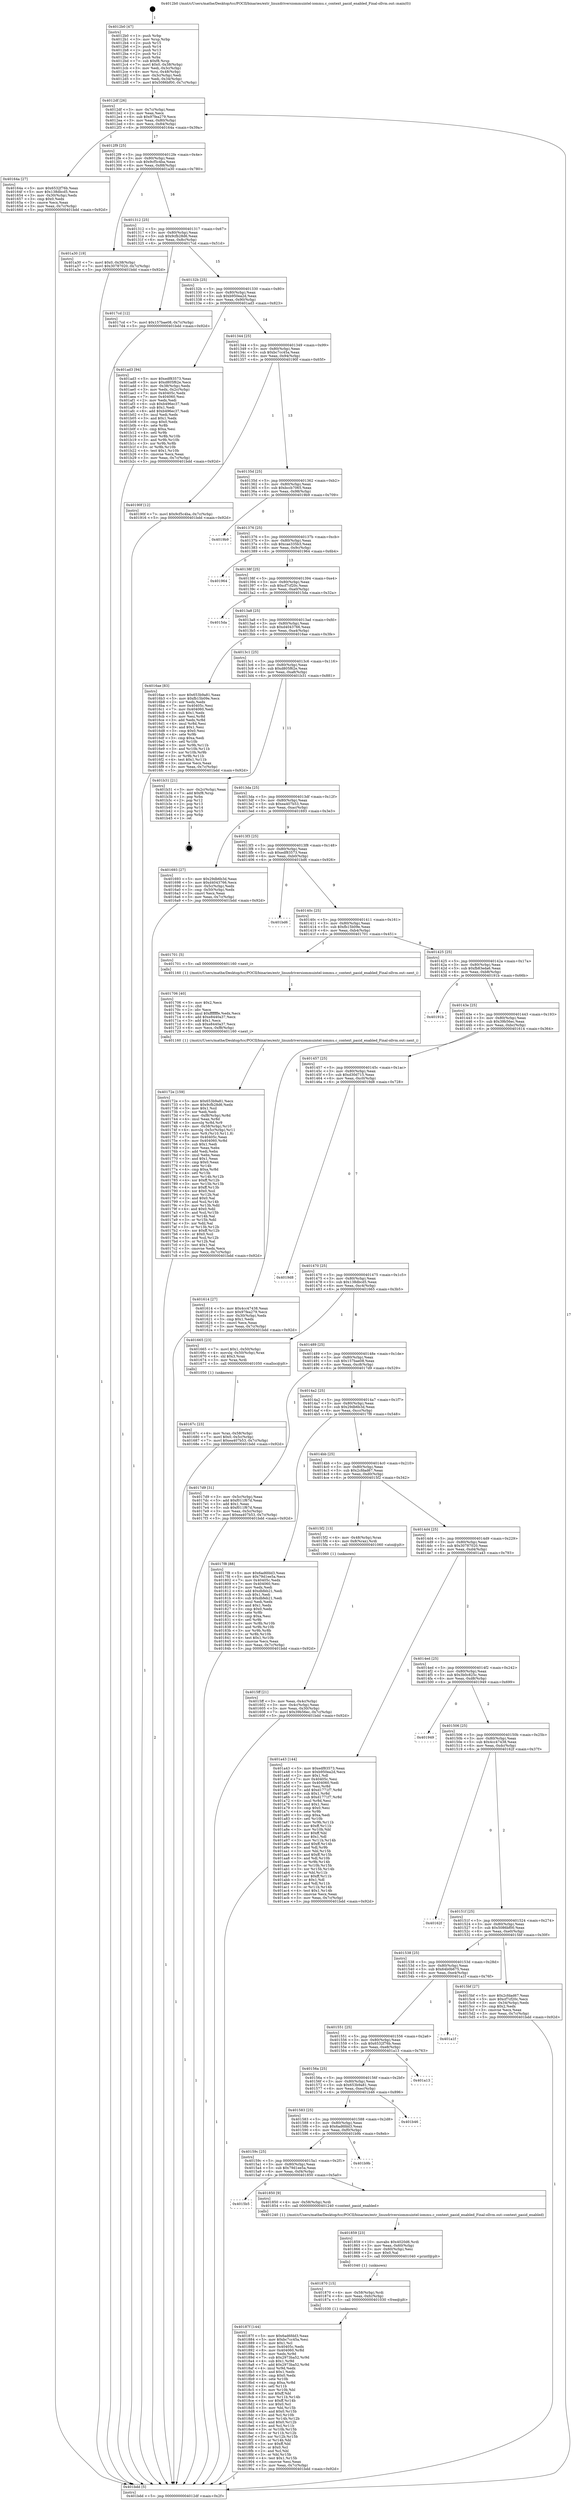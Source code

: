 digraph "0x4012b0" {
  label = "0x4012b0 (/mnt/c/Users/mathe/Desktop/tcc/POCII/binaries/extr_linuxdriversiommuintel-iommu.c_context_pasid_enabled_Final-ollvm.out::main(0))"
  labelloc = "t"
  node[shape=record]

  Entry [label="",width=0.3,height=0.3,shape=circle,fillcolor=black,style=filled]
  "0x4012df" [label="{
     0x4012df [26]\l
     | [instrs]\l
     &nbsp;&nbsp;0x4012df \<+3\>: mov -0x7c(%rbp),%eax\l
     &nbsp;&nbsp;0x4012e2 \<+2\>: mov %eax,%ecx\l
     &nbsp;&nbsp;0x4012e4 \<+6\>: sub $0x97fea279,%ecx\l
     &nbsp;&nbsp;0x4012ea \<+3\>: mov %eax,-0x80(%rbp)\l
     &nbsp;&nbsp;0x4012ed \<+6\>: mov %ecx,-0x84(%rbp)\l
     &nbsp;&nbsp;0x4012f3 \<+6\>: je 000000000040164a \<main+0x39a\>\l
  }"]
  "0x40164a" [label="{
     0x40164a [27]\l
     | [instrs]\l
     &nbsp;&nbsp;0x40164a \<+5\>: mov $0x6532f76b,%eax\l
     &nbsp;&nbsp;0x40164f \<+5\>: mov $0x138dbcd5,%ecx\l
     &nbsp;&nbsp;0x401654 \<+3\>: mov -0x30(%rbp),%edx\l
     &nbsp;&nbsp;0x401657 \<+3\>: cmp $0x0,%edx\l
     &nbsp;&nbsp;0x40165a \<+3\>: cmove %ecx,%eax\l
     &nbsp;&nbsp;0x40165d \<+3\>: mov %eax,-0x7c(%rbp)\l
     &nbsp;&nbsp;0x401660 \<+5\>: jmp 0000000000401bdd \<main+0x92d\>\l
  }"]
  "0x4012f9" [label="{
     0x4012f9 [25]\l
     | [instrs]\l
     &nbsp;&nbsp;0x4012f9 \<+5\>: jmp 00000000004012fe \<main+0x4e\>\l
     &nbsp;&nbsp;0x4012fe \<+3\>: mov -0x80(%rbp),%eax\l
     &nbsp;&nbsp;0x401301 \<+5\>: sub $0x9cf5c4ba,%eax\l
     &nbsp;&nbsp;0x401306 \<+6\>: mov %eax,-0x88(%rbp)\l
     &nbsp;&nbsp;0x40130c \<+6\>: je 0000000000401a30 \<main+0x780\>\l
  }"]
  Exit [label="",width=0.3,height=0.3,shape=circle,fillcolor=black,style=filled,peripheries=2]
  "0x401a30" [label="{
     0x401a30 [19]\l
     | [instrs]\l
     &nbsp;&nbsp;0x401a30 \<+7\>: movl $0x0,-0x38(%rbp)\l
     &nbsp;&nbsp;0x401a37 \<+7\>: movl $0x30787020,-0x7c(%rbp)\l
     &nbsp;&nbsp;0x401a3e \<+5\>: jmp 0000000000401bdd \<main+0x92d\>\l
  }"]
  "0x401312" [label="{
     0x401312 [25]\l
     | [instrs]\l
     &nbsp;&nbsp;0x401312 \<+5\>: jmp 0000000000401317 \<main+0x67\>\l
     &nbsp;&nbsp;0x401317 \<+3\>: mov -0x80(%rbp),%eax\l
     &nbsp;&nbsp;0x40131a \<+5\>: sub $0x9cfb28d6,%eax\l
     &nbsp;&nbsp;0x40131f \<+6\>: mov %eax,-0x8c(%rbp)\l
     &nbsp;&nbsp;0x401325 \<+6\>: je 00000000004017cd \<main+0x51d\>\l
  }"]
  "0x40187f" [label="{
     0x40187f [144]\l
     | [instrs]\l
     &nbsp;&nbsp;0x40187f \<+5\>: mov $0x6ad6fdd3,%eax\l
     &nbsp;&nbsp;0x401884 \<+5\>: mov $0xbc7cc45a,%esi\l
     &nbsp;&nbsp;0x401889 \<+2\>: mov $0x1,%cl\l
     &nbsp;&nbsp;0x40188b \<+7\>: mov 0x40405c,%edx\l
     &nbsp;&nbsp;0x401892 \<+8\>: mov 0x404060,%r8d\l
     &nbsp;&nbsp;0x40189a \<+3\>: mov %edx,%r9d\l
     &nbsp;&nbsp;0x40189d \<+7\>: sub $0x2973ba52,%r9d\l
     &nbsp;&nbsp;0x4018a4 \<+4\>: sub $0x1,%r9d\l
     &nbsp;&nbsp;0x4018a8 \<+7\>: add $0x2973ba52,%r9d\l
     &nbsp;&nbsp;0x4018af \<+4\>: imul %r9d,%edx\l
     &nbsp;&nbsp;0x4018b3 \<+3\>: and $0x1,%edx\l
     &nbsp;&nbsp;0x4018b6 \<+3\>: cmp $0x0,%edx\l
     &nbsp;&nbsp;0x4018b9 \<+4\>: sete %r10b\l
     &nbsp;&nbsp;0x4018bd \<+4\>: cmp $0xa,%r8d\l
     &nbsp;&nbsp;0x4018c1 \<+4\>: setl %r11b\l
     &nbsp;&nbsp;0x4018c5 \<+3\>: mov %r10b,%bl\l
     &nbsp;&nbsp;0x4018c8 \<+3\>: xor $0xff,%bl\l
     &nbsp;&nbsp;0x4018cb \<+3\>: mov %r11b,%r14b\l
     &nbsp;&nbsp;0x4018ce \<+4\>: xor $0xff,%r14b\l
     &nbsp;&nbsp;0x4018d2 \<+3\>: xor $0x0,%cl\l
     &nbsp;&nbsp;0x4018d5 \<+3\>: mov %bl,%r15b\l
     &nbsp;&nbsp;0x4018d8 \<+4\>: and $0x0,%r15b\l
     &nbsp;&nbsp;0x4018dc \<+3\>: and %cl,%r10b\l
     &nbsp;&nbsp;0x4018df \<+3\>: mov %r14b,%r12b\l
     &nbsp;&nbsp;0x4018e2 \<+4\>: and $0x0,%r12b\l
     &nbsp;&nbsp;0x4018e6 \<+3\>: and %cl,%r11b\l
     &nbsp;&nbsp;0x4018e9 \<+3\>: or %r10b,%r15b\l
     &nbsp;&nbsp;0x4018ec \<+3\>: or %r11b,%r12b\l
     &nbsp;&nbsp;0x4018ef \<+3\>: xor %r12b,%r15b\l
     &nbsp;&nbsp;0x4018f2 \<+3\>: or %r14b,%bl\l
     &nbsp;&nbsp;0x4018f5 \<+3\>: xor $0xff,%bl\l
     &nbsp;&nbsp;0x4018f8 \<+3\>: or $0x0,%cl\l
     &nbsp;&nbsp;0x4018fb \<+2\>: and %cl,%bl\l
     &nbsp;&nbsp;0x4018fd \<+3\>: or %bl,%r15b\l
     &nbsp;&nbsp;0x401900 \<+4\>: test $0x1,%r15b\l
     &nbsp;&nbsp;0x401904 \<+3\>: cmovne %esi,%eax\l
     &nbsp;&nbsp;0x401907 \<+3\>: mov %eax,-0x7c(%rbp)\l
     &nbsp;&nbsp;0x40190a \<+5\>: jmp 0000000000401bdd \<main+0x92d\>\l
  }"]
  "0x4017cd" [label="{
     0x4017cd [12]\l
     | [instrs]\l
     &nbsp;&nbsp;0x4017cd \<+7\>: movl $0x157bae08,-0x7c(%rbp)\l
     &nbsp;&nbsp;0x4017d4 \<+5\>: jmp 0000000000401bdd \<main+0x92d\>\l
  }"]
  "0x40132b" [label="{
     0x40132b [25]\l
     | [instrs]\l
     &nbsp;&nbsp;0x40132b \<+5\>: jmp 0000000000401330 \<main+0x80\>\l
     &nbsp;&nbsp;0x401330 \<+3\>: mov -0x80(%rbp),%eax\l
     &nbsp;&nbsp;0x401333 \<+5\>: sub $0xb950ea2d,%eax\l
     &nbsp;&nbsp;0x401338 \<+6\>: mov %eax,-0x90(%rbp)\l
     &nbsp;&nbsp;0x40133e \<+6\>: je 0000000000401ad3 \<main+0x823\>\l
  }"]
  "0x401870" [label="{
     0x401870 [15]\l
     | [instrs]\l
     &nbsp;&nbsp;0x401870 \<+4\>: mov -0x58(%rbp),%rdi\l
     &nbsp;&nbsp;0x401874 \<+6\>: mov %eax,-0xfc(%rbp)\l
     &nbsp;&nbsp;0x40187a \<+5\>: call 0000000000401030 \<free@plt\>\l
     | [calls]\l
     &nbsp;&nbsp;0x401030 \{1\} (unknown)\l
  }"]
  "0x401ad3" [label="{
     0x401ad3 [94]\l
     | [instrs]\l
     &nbsp;&nbsp;0x401ad3 \<+5\>: mov $0xedf83573,%eax\l
     &nbsp;&nbsp;0x401ad8 \<+5\>: mov $0xd805f62e,%ecx\l
     &nbsp;&nbsp;0x401add \<+3\>: mov -0x38(%rbp),%edx\l
     &nbsp;&nbsp;0x401ae0 \<+3\>: mov %edx,-0x2c(%rbp)\l
     &nbsp;&nbsp;0x401ae3 \<+7\>: mov 0x40405c,%edx\l
     &nbsp;&nbsp;0x401aea \<+7\>: mov 0x404060,%esi\l
     &nbsp;&nbsp;0x401af1 \<+2\>: mov %edx,%edi\l
     &nbsp;&nbsp;0x401af3 \<+6\>: sub $0xb496ec37,%edi\l
     &nbsp;&nbsp;0x401af9 \<+3\>: sub $0x1,%edi\l
     &nbsp;&nbsp;0x401afc \<+6\>: add $0xb496ec37,%edi\l
     &nbsp;&nbsp;0x401b02 \<+3\>: imul %edi,%edx\l
     &nbsp;&nbsp;0x401b05 \<+3\>: and $0x1,%edx\l
     &nbsp;&nbsp;0x401b08 \<+3\>: cmp $0x0,%edx\l
     &nbsp;&nbsp;0x401b0b \<+4\>: sete %r8b\l
     &nbsp;&nbsp;0x401b0f \<+3\>: cmp $0xa,%esi\l
     &nbsp;&nbsp;0x401b12 \<+4\>: setl %r9b\l
     &nbsp;&nbsp;0x401b16 \<+3\>: mov %r8b,%r10b\l
     &nbsp;&nbsp;0x401b19 \<+3\>: and %r9b,%r10b\l
     &nbsp;&nbsp;0x401b1c \<+3\>: xor %r9b,%r8b\l
     &nbsp;&nbsp;0x401b1f \<+3\>: or %r8b,%r10b\l
     &nbsp;&nbsp;0x401b22 \<+4\>: test $0x1,%r10b\l
     &nbsp;&nbsp;0x401b26 \<+3\>: cmovne %ecx,%eax\l
     &nbsp;&nbsp;0x401b29 \<+3\>: mov %eax,-0x7c(%rbp)\l
     &nbsp;&nbsp;0x401b2c \<+5\>: jmp 0000000000401bdd \<main+0x92d\>\l
  }"]
  "0x401344" [label="{
     0x401344 [25]\l
     | [instrs]\l
     &nbsp;&nbsp;0x401344 \<+5\>: jmp 0000000000401349 \<main+0x99\>\l
     &nbsp;&nbsp;0x401349 \<+3\>: mov -0x80(%rbp),%eax\l
     &nbsp;&nbsp;0x40134c \<+5\>: sub $0xbc7cc45a,%eax\l
     &nbsp;&nbsp;0x401351 \<+6\>: mov %eax,-0x94(%rbp)\l
     &nbsp;&nbsp;0x401357 \<+6\>: je 000000000040190f \<main+0x65f\>\l
  }"]
  "0x401859" [label="{
     0x401859 [23]\l
     | [instrs]\l
     &nbsp;&nbsp;0x401859 \<+10\>: movabs $0x4020d6,%rdi\l
     &nbsp;&nbsp;0x401863 \<+3\>: mov %eax,-0x60(%rbp)\l
     &nbsp;&nbsp;0x401866 \<+3\>: mov -0x60(%rbp),%esi\l
     &nbsp;&nbsp;0x401869 \<+2\>: mov $0x0,%al\l
     &nbsp;&nbsp;0x40186b \<+5\>: call 0000000000401040 \<printf@plt\>\l
     | [calls]\l
     &nbsp;&nbsp;0x401040 \{1\} (unknown)\l
  }"]
  "0x40190f" [label="{
     0x40190f [12]\l
     | [instrs]\l
     &nbsp;&nbsp;0x40190f \<+7\>: movl $0x9cf5c4ba,-0x7c(%rbp)\l
     &nbsp;&nbsp;0x401916 \<+5\>: jmp 0000000000401bdd \<main+0x92d\>\l
  }"]
  "0x40135d" [label="{
     0x40135d [25]\l
     | [instrs]\l
     &nbsp;&nbsp;0x40135d \<+5\>: jmp 0000000000401362 \<main+0xb2\>\l
     &nbsp;&nbsp;0x401362 \<+3\>: mov -0x80(%rbp),%eax\l
     &nbsp;&nbsp;0x401365 \<+5\>: sub $0xbccb7065,%eax\l
     &nbsp;&nbsp;0x40136a \<+6\>: mov %eax,-0x98(%rbp)\l
     &nbsp;&nbsp;0x401370 \<+6\>: je 00000000004019b9 \<main+0x709\>\l
  }"]
  "0x4015b5" [label="{
     0x4015b5\l
  }", style=dashed]
  "0x4019b9" [label="{
     0x4019b9\l
  }", style=dashed]
  "0x401376" [label="{
     0x401376 [25]\l
     | [instrs]\l
     &nbsp;&nbsp;0x401376 \<+5\>: jmp 000000000040137b \<main+0xcb\>\l
     &nbsp;&nbsp;0x40137b \<+3\>: mov -0x80(%rbp),%eax\l
     &nbsp;&nbsp;0x40137e \<+5\>: sub $0xcae335b3,%eax\l
     &nbsp;&nbsp;0x401383 \<+6\>: mov %eax,-0x9c(%rbp)\l
     &nbsp;&nbsp;0x401389 \<+6\>: je 0000000000401964 \<main+0x6b4\>\l
  }"]
  "0x401850" [label="{
     0x401850 [9]\l
     | [instrs]\l
     &nbsp;&nbsp;0x401850 \<+4\>: mov -0x58(%rbp),%rdi\l
     &nbsp;&nbsp;0x401854 \<+5\>: call 0000000000401240 \<context_pasid_enabled\>\l
     | [calls]\l
     &nbsp;&nbsp;0x401240 \{1\} (/mnt/c/Users/mathe/Desktop/tcc/POCII/binaries/extr_linuxdriversiommuintel-iommu.c_context_pasid_enabled_Final-ollvm.out::context_pasid_enabled)\l
  }"]
  "0x401964" [label="{
     0x401964\l
  }", style=dashed]
  "0x40138f" [label="{
     0x40138f [25]\l
     | [instrs]\l
     &nbsp;&nbsp;0x40138f \<+5\>: jmp 0000000000401394 \<main+0xe4\>\l
     &nbsp;&nbsp;0x401394 \<+3\>: mov -0x80(%rbp),%eax\l
     &nbsp;&nbsp;0x401397 \<+5\>: sub $0xcf7cf20c,%eax\l
     &nbsp;&nbsp;0x40139c \<+6\>: mov %eax,-0xa0(%rbp)\l
     &nbsp;&nbsp;0x4013a2 \<+6\>: je 00000000004015da \<main+0x32a\>\l
  }"]
  "0x40159c" [label="{
     0x40159c [25]\l
     | [instrs]\l
     &nbsp;&nbsp;0x40159c \<+5\>: jmp 00000000004015a1 \<main+0x2f1\>\l
     &nbsp;&nbsp;0x4015a1 \<+3\>: mov -0x80(%rbp),%eax\l
     &nbsp;&nbsp;0x4015a4 \<+5\>: sub $0x79d1ee5a,%eax\l
     &nbsp;&nbsp;0x4015a9 \<+6\>: mov %eax,-0xf4(%rbp)\l
     &nbsp;&nbsp;0x4015af \<+6\>: je 0000000000401850 \<main+0x5a0\>\l
  }"]
  "0x4015da" [label="{
     0x4015da\l
  }", style=dashed]
  "0x4013a8" [label="{
     0x4013a8 [25]\l
     | [instrs]\l
     &nbsp;&nbsp;0x4013a8 \<+5\>: jmp 00000000004013ad \<main+0xfd\>\l
     &nbsp;&nbsp;0x4013ad \<+3\>: mov -0x80(%rbp),%eax\l
     &nbsp;&nbsp;0x4013b0 \<+5\>: sub $0xd4043766,%eax\l
     &nbsp;&nbsp;0x4013b5 \<+6\>: mov %eax,-0xa4(%rbp)\l
     &nbsp;&nbsp;0x4013bb \<+6\>: je 00000000004016ae \<main+0x3fe\>\l
  }"]
  "0x401b9b" [label="{
     0x401b9b\l
  }", style=dashed]
  "0x4016ae" [label="{
     0x4016ae [83]\l
     | [instrs]\l
     &nbsp;&nbsp;0x4016ae \<+5\>: mov $0x653b9a81,%eax\l
     &nbsp;&nbsp;0x4016b3 \<+5\>: mov $0xfb15b09e,%ecx\l
     &nbsp;&nbsp;0x4016b8 \<+2\>: xor %edx,%edx\l
     &nbsp;&nbsp;0x4016ba \<+7\>: mov 0x40405c,%esi\l
     &nbsp;&nbsp;0x4016c1 \<+7\>: mov 0x404060,%edi\l
     &nbsp;&nbsp;0x4016c8 \<+3\>: sub $0x1,%edx\l
     &nbsp;&nbsp;0x4016cb \<+3\>: mov %esi,%r8d\l
     &nbsp;&nbsp;0x4016ce \<+3\>: add %edx,%r8d\l
     &nbsp;&nbsp;0x4016d1 \<+4\>: imul %r8d,%esi\l
     &nbsp;&nbsp;0x4016d5 \<+3\>: and $0x1,%esi\l
     &nbsp;&nbsp;0x4016d8 \<+3\>: cmp $0x0,%esi\l
     &nbsp;&nbsp;0x4016db \<+4\>: sete %r9b\l
     &nbsp;&nbsp;0x4016df \<+3\>: cmp $0xa,%edi\l
     &nbsp;&nbsp;0x4016e2 \<+4\>: setl %r10b\l
     &nbsp;&nbsp;0x4016e6 \<+3\>: mov %r9b,%r11b\l
     &nbsp;&nbsp;0x4016e9 \<+3\>: and %r10b,%r11b\l
     &nbsp;&nbsp;0x4016ec \<+3\>: xor %r10b,%r9b\l
     &nbsp;&nbsp;0x4016ef \<+3\>: or %r9b,%r11b\l
     &nbsp;&nbsp;0x4016f2 \<+4\>: test $0x1,%r11b\l
     &nbsp;&nbsp;0x4016f6 \<+3\>: cmovne %ecx,%eax\l
     &nbsp;&nbsp;0x4016f9 \<+3\>: mov %eax,-0x7c(%rbp)\l
     &nbsp;&nbsp;0x4016fc \<+5\>: jmp 0000000000401bdd \<main+0x92d\>\l
  }"]
  "0x4013c1" [label="{
     0x4013c1 [25]\l
     | [instrs]\l
     &nbsp;&nbsp;0x4013c1 \<+5\>: jmp 00000000004013c6 \<main+0x116\>\l
     &nbsp;&nbsp;0x4013c6 \<+3\>: mov -0x80(%rbp),%eax\l
     &nbsp;&nbsp;0x4013c9 \<+5\>: sub $0xd805f62e,%eax\l
     &nbsp;&nbsp;0x4013ce \<+6\>: mov %eax,-0xa8(%rbp)\l
     &nbsp;&nbsp;0x4013d4 \<+6\>: je 0000000000401b31 \<main+0x881\>\l
  }"]
  "0x401583" [label="{
     0x401583 [25]\l
     | [instrs]\l
     &nbsp;&nbsp;0x401583 \<+5\>: jmp 0000000000401588 \<main+0x2d8\>\l
     &nbsp;&nbsp;0x401588 \<+3\>: mov -0x80(%rbp),%eax\l
     &nbsp;&nbsp;0x40158b \<+5\>: sub $0x6ad6fdd3,%eax\l
     &nbsp;&nbsp;0x401590 \<+6\>: mov %eax,-0xf0(%rbp)\l
     &nbsp;&nbsp;0x401596 \<+6\>: je 0000000000401b9b \<main+0x8eb\>\l
  }"]
  "0x401b31" [label="{
     0x401b31 [21]\l
     | [instrs]\l
     &nbsp;&nbsp;0x401b31 \<+3\>: mov -0x2c(%rbp),%eax\l
     &nbsp;&nbsp;0x401b34 \<+7\>: add $0xf8,%rsp\l
     &nbsp;&nbsp;0x401b3b \<+1\>: pop %rbx\l
     &nbsp;&nbsp;0x401b3c \<+2\>: pop %r12\l
     &nbsp;&nbsp;0x401b3e \<+2\>: pop %r13\l
     &nbsp;&nbsp;0x401b40 \<+2\>: pop %r14\l
     &nbsp;&nbsp;0x401b42 \<+2\>: pop %r15\l
     &nbsp;&nbsp;0x401b44 \<+1\>: pop %rbp\l
     &nbsp;&nbsp;0x401b45 \<+1\>: ret\l
  }"]
  "0x4013da" [label="{
     0x4013da [25]\l
     | [instrs]\l
     &nbsp;&nbsp;0x4013da \<+5\>: jmp 00000000004013df \<main+0x12f\>\l
     &nbsp;&nbsp;0x4013df \<+3\>: mov -0x80(%rbp),%eax\l
     &nbsp;&nbsp;0x4013e2 \<+5\>: sub $0xea407b53,%eax\l
     &nbsp;&nbsp;0x4013e7 \<+6\>: mov %eax,-0xac(%rbp)\l
     &nbsp;&nbsp;0x4013ed \<+6\>: je 0000000000401693 \<main+0x3e3\>\l
  }"]
  "0x401b46" [label="{
     0x401b46\l
  }", style=dashed]
  "0x401693" [label="{
     0x401693 [27]\l
     | [instrs]\l
     &nbsp;&nbsp;0x401693 \<+5\>: mov $0x29db6b3d,%eax\l
     &nbsp;&nbsp;0x401698 \<+5\>: mov $0xd4043766,%ecx\l
     &nbsp;&nbsp;0x40169d \<+3\>: mov -0x5c(%rbp),%edx\l
     &nbsp;&nbsp;0x4016a0 \<+3\>: cmp -0x50(%rbp),%edx\l
     &nbsp;&nbsp;0x4016a3 \<+3\>: cmovl %ecx,%eax\l
     &nbsp;&nbsp;0x4016a6 \<+3\>: mov %eax,-0x7c(%rbp)\l
     &nbsp;&nbsp;0x4016a9 \<+5\>: jmp 0000000000401bdd \<main+0x92d\>\l
  }"]
  "0x4013f3" [label="{
     0x4013f3 [25]\l
     | [instrs]\l
     &nbsp;&nbsp;0x4013f3 \<+5\>: jmp 00000000004013f8 \<main+0x148\>\l
     &nbsp;&nbsp;0x4013f8 \<+3\>: mov -0x80(%rbp),%eax\l
     &nbsp;&nbsp;0x4013fb \<+5\>: sub $0xedf83573,%eax\l
     &nbsp;&nbsp;0x401400 \<+6\>: mov %eax,-0xb0(%rbp)\l
     &nbsp;&nbsp;0x401406 \<+6\>: je 0000000000401bd6 \<main+0x926\>\l
  }"]
  "0x40156a" [label="{
     0x40156a [25]\l
     | [instrs]\l
     &nbsp;&nbsp;0x40156a \<+5\>: jmp 000000000040156f \<main+0x2bf\>\l
     &nbsp;&nbsp;0x40156f \<+3\>: mov -0x80(%rbp),%eax\l
     &nbsp;&nbsp;0x401572 \<+5\>: sub $0x653b9a81,%eax\l
     &nbsp;&nbsp;0x401577 \<+6\>: mov %eax,-0xec(%rbp)\l
     &nbsp;&nbsp;0x40157d \<+6\>: je 0000000000401b46 \<main+0x896\>\l
  }"]
  "0x401bd6" [label="{
     0x401bd6\l
  }", style=dashed]
  "0x40140c" [label="{
     0x40140c [25]\l
     | [instrs]\l
     &nbsp;&nbsp;0x40140c \<+5\>: jmp 0000000000401411 \<main+0x161\>\l
     &nbsp;&nbsp;0x401411 \<+3\>: mov -0x80(%rbp),%eax\l
     &nbsp;&nbsp;0x401414 \<+5\>: sub $0xfb15b09e,%eax\l
     &nbsp;&nbsp;0x401419 \<+6\>: mov %eax,-0xb4(%rbp)\l
     &nbsp;&nbsp;0x40141f \<+6\>: je 0000000000401701 \<main+0x451\>\l
  }"]
  "0x401a13" [label="{
     0x401a13\l
  }", style=dashed]
  "0x401701" [label="{
     0x401701 [5]\l
     | [instrs]\l
     &nbsp;&nbsp;0x401701 \<+5\>: call 0000000000401160 \<next_i\>\l
     | [calls]\l
     &nbsp;&nbsp;0x401160 \{1\} (/mnt/c/Users/mathe/Desktop/tcc/POCII/binaries/extr_linuxdriversiommuintel-iommu.c_context_pasid_enabled_Final-ollvm.out::next_i)\l
  }"]
  "0x401425" [label="{
     0x401425 [25]\l
     | [instrs]\l
     &nbsp;&nbsp;0x401425 \<+5\>: jmp 000000000040142a \<main+0x17a\>\l
     &nbsp;&nbsp;0x40142a \<+3\>: mov -0x80(%rbp),%eax\l
     &nbsp;&nbsp;0x40142d \<+5\>: sub $0xfb83eda6,%eax\l
     &nbsp;&nbsp;0x401432 \<+6\>: mov %eax,-0xb8(%rbp)\l
     &nbsp;&nbsp;0x401438 \<+6\>: je 000000000040191b \<main+0x66b\>\l
  }"]
  "0x401551" [label="{
     0x401551 [25]\l
     | [instrs]\l
     &nbsp;&nbsp;0x401551 \<+5\>: jmp 0000000000401556 \<main+0x2a6\>\l
     &nbsp;&nbsp;0x401556 \<+3\>: mov -0x80(%rbp),%eax\l
     &nbsp;&nbsp;0x401559 \<+5\>: sub $0x6532f76b,%eax\l
     &nbsp;&nbsp;0x40155e \<+6\>: mov %eax,-0xe8(%rbp)\l
     &nbsp;&nbsp;0x401564 \<+6\>: je 0000000000401a13 \<main+0x763\>\l
  }"]
  "0x40191b" [label="{
     0x40191b\l
  }", style=dashed]
  "0x40143e" [label="{
     0x40143e [25]\l
     | [instrs]\l
     &nbsp;&nbsp;0x40143e \<+5\>: jmp 0000000000401443 \<main+0x193\>\l
     &nbsp;&nbsp;0x401443 \<+3\>: mov -0x80(%rbp),%eax\l
     &nbsp;&nbsp;0x401446 \<+5\>: sub $0x39b56ec,%eax\l
     &nbsp;&nbsp;0x40144b \<+6\>: mov %eax,-0xbc(%rbp)\l
     &nbsp;&nbsp;0x401451 \<+6\>: je 0000000000401614 \<main+0x364\>\l
  }"]
  "0x401a1f" [label="{
     0x401a1f\l
  }", style=dashed]
  "0x401614" [label="{
     0x401614 [27]\l
     | [instrs]\l
     &nbsp;&nbsp;0x401614 \<+5\>: mov $0x4cc47438,%eax\l
     &nbsp;&nbsp;0x401619 \<+5\>: mov $0x97fea279,%ecx\l
     &nbsp;&nbsp;0x40161e \<+3\>: mov -0x30(%rbp),%edx\l
     &nbsp;&nbsp;0x401621 \<+3\>: cmp $0x1,%edx\l
     &nbsp;&nbsp;0x401624 \<+3\>: cmovl %ecx,%eax\l
     &nbsp;&nbsp;0x401627 \<+3\>: mov %eax,-0x7c(%rbp)\l
     &nbsp;&nbsp;0x40162a \<+5\>: jmp 0000000000401bdd \<main+0x92d\>\l
  }"]
  "0x401457" [label="{
     0x401457 [25]\l
     | [instrs]\l
     &nbsp;&nbsp;0x401457 \<+5\>: jmp 000000000040145c \<main+0x1ac\>\l
     &nbsp;&nbsp;0x40145c \<+3\>: mov -0x80(%rbp),%eax\l
     &nbsp;&nbsp;0x40145f \<+5\>: sub $0xd30d715,%eax\l
     &nbsp;&nbsp;0x401464 \<+6\>: mov %eax,-0xc0(%rbp)\l
     &nbsp;&nbsp;0x40146a \<+6\>: je 00000000004019d8 \<main+0x728\>\l
  }"]
  "0x40172e" [label="{
     0x40172e [159]\l
     | [instrs]\l
     &nbsp;&nbsp;0x40172e \<+5\>: mov $0x653b9a81,%ecx\l
     &nbsp;&nbsp;0x401733 \<+5\>: mov $0x9cfb28d6,%edx\l
     &nbsp;&nbsp;0x401738 \<+3\>: mov $0x1,%sil\l
     &nbsp;&nbsp;0x40173b \<+2\>: xor %edi,%edi\l
     &nbsp;&nbsp;0x40173d \<+7\>: mov -0xf8(%rbp),%r8d\l
     &nbsp;&nbsp;0x401744 \<+4\>: imul %eax,%r8d\l
     &nbsp;&nbsp;0x401748 \<+3\>: movslq %r8d,%r9\l
     &nbsp;&nbsp;0x40174b \<+4\>: mov -0x58(%rbp),%r10\l
     &nbsp;&nbsp;0x40174f \<+4\>: movslq -0x5c(%rbp),%r11\l
     &nbsp;&nbsp;0x401753 \<+4\>: mov %r9,(%r10,%r11,8)\l
     &nbsp;&nbsp;0x401757 \<+7\>: mov 0x40405c,%eax\l
     &nbsp;&nbsp;0x40175e \<+8\>: mov 0x404060,%r8d\l
     &nbsp;&nbsp;0x401766 \<+3\>: sub $0x1,%edi\l
     &nbsp;&nbsp;0x401769 \<+2\>: mov %eax,%ebx\l
     &nbsp;&nbsp;0x40176b \<+2\>: add %edi,%ebx\l
     &nbsp;&nbsp;0x40176d \<+3\>: imul %ebx,%eax\l
     &nbsp;&nbsp;0x401770 \<+3\>: and $0x1,%eax\l
     &nbsp;&nbsp;0x401773 \<+3\>: cmp $0x0,%eax\l
     &nbsp;&nbsp;0x401776 \<+4\>: sete %r14b\l
     &nbsp;&nbsp;0x40177a \<+4\>: cmp $0xa,%r8d\l
     &nbsp;&nbsp;0x40177e \<+4\>: setl %r15b\l
     &nbsp;&nbsp;0x401782 \<+3\>: mov %r14b,%r12b\l
     &nbsp;&nbsp;0x401785 \<+4\>: xor $0xff,%r12b\l
     &nbsp;&nbsp;0x401789 \<+3\>: mov %r15b,%r13b\l
     &nbsp;&nbsp;0x40178c \<+4\>: xor $0xff,%r13b\l
     &nbsp;&nbsp;0x401790 \<+4\>: xor $0x0,%sil\l
     &nbsp;&nbsp;0x401794 \<+3\>: mov %r12b,%al\l
     &nbsp;&nbsp;0x401797 \<+2\>: and $0x0,%al\l
     &nbsp;&nbsp;0x401799 \<+3\>: and %sil,%r14b\l
     &nbsp;&nbsp;0x40179c \<+3\>: mov %r13b,%dil\l
     &nbsp;&nbsp;0x40179f \<+4\>: and $0x0,%dil\l
     &nbsp;&nbsp;0x4017a3 \<+3\>: and %sil,%r15b\l
     &nbsp;&nbsp;0x4017a6 \<+3\>: or %r14b,%al\l
     &nbsp;&nbsp;0x4017a9 \<+3\>: or %r15b,%dil\l
     &nbsp;&nbsp;0x4017ac \<+3\>: xor %dil,%al\l
     &nbsp;&nbsp;0x4017af \<+3\>: or %r13b,%r12b\l
     &nbsp;&nbsp;0x4017b2 \<+4\>: xor $0xff,%r12b\l
     &nbsp;&nbsp;0x4017b6 \<+4\>: or $0x0,%sil\l
     &nbsp;&nbsp;0x4017ba \<+3\>: and %sil,%r12b\l
     &nbsp;&nbsp;0x4017bd \<+3\>: or %r12b,%al\l
     &nbsp;&nbsp;0x4017c0 \<+2\>: test $0x1,%al\l
     &nbsp;&nbsp;0x4017c2 \<+3\>: cmovne %edx,%ecx\l
     &nbsp;&nbsp;0x4017c5 \<+3\>: mov %ecx,-0x7c(%rbp)\l
     &nbsp;&nbsp;0x4017c8 \<+5\>: jmp 0000000000401bdd \<main+0x92d\>\l
  }"]
  "0x4019d8" [label="{
     0x4019d8\l
  }", style=dashed]
  "0x401470" [label="{
     0x401470 [25]\l
     | [instrs]\l
     &nbsp;&nbsp;0x401470 \<+5\>: jmp 0000000000401475 \<main+0x1c5\>\l
     &nbsp;&nbsp;0x401475 \<+3\>: mov -0x80(%rbp),%eax\l
     &nbsp;&nbsp;0x401478 \<+5\>: sub $0x138dbcd5,%eax\l
     &nbsp;&nbsp;0x40147d \<+6\>: mov %eax,-0xc4(%rbp)\l
     &nbsp;&nbsp;0x401483 \<+6\>: je 0000000000401665 \<main+0x3b5\>\l
  }"]
  "0x401706" [label="{
     0x401706 [40]\l
     | [instrs]\l
     &nbsp;&nbsp;0x401706 \<+5\>: mov $0x2,%ecx\l
     &nbsp;&nbsp;0x40170b \<+1\>: cltd\l
     &nbsp;&nbsp;0x40170c \<+2\>: idiv %ecx\l
     &nbsp;&nbsp;0x40170e \<+6\>: imul $0xfffffffe,%edx,%ecx\l
     &nbsp;&nbsp;0x401714 \<+6\>: add $0xe8440a37,%ecx\l
     &nbsp;&nbsp;0x40171a \<+3\>: add $0x1,%ecx\l
     &nbsp;&nbsp;0x40171d \<+6\>: sub $0xe8440a37,%ecx\l
     &nbsp;&nbsp;0x401723 \<+6\>: mov %ecx,-0xf8(%rbp)\l
     &nbsp;&nbsp;0x401729 \<+5\>: call 0000000000401160 \<next_i\>\l
     | [calls]\l
     &nbsp;&nbsp;0x401160 \{1\} (/mnt/c/Users/mathe/Desktop/tcc/POCII/binaries/extr_linuxdriversiommuintel-iommu.c_context_pasid_enabled_Final-ollvm.out::next_i)\l
  }"]
  "0x401665" [label="{
     0x401665 [23]\l
     | [instrs]\l
     &nbsp;&nbsp;0x401665 \<+7\>: movl $0x1,-0x50(%rbp)\l
     &nbsp;&nbsp;0x40166c \<+4\>: movslq -0x50(%rbp),%rax\l
     &nbsp;&nbsp;0x401670 \<+4\>: shl $0x3,%rax\l
     &nbsp;&nbsp;0x401674 \<+3\>: mov %rax,%rdi\l
     &nbsp;&nbsp;0x401677 \<+5\>: call 0000000000401050 \<malloc@plt\>\l
     | [calls]\l
     &nbsp;&nbsp;0x401050 \{1\} (unknown)\l
  }"]
  "0x401489" [label="{
     0x401489 [25]\l
     | [instrs]\l
     &nbsp;&nbsp;0x401489 \<+5\>: jmp 000000000040148e \<main+0x1de\>\l
     &nbsp;&nbsp;0x40148e \<+3\>: mov -0x80(%rbp),%eax\l
     &nbsp;&nbsp;0x401491 \<+5\>: sub $0x157bae08,%eax\l
     &nbsp;&nbsp;0x401496 \<+6\>: mov %eax,-0xc8(%rbp)\l
     &nbsp;&nbsp;0x40149c \<+6\>: je 00000000004017d9 \<main+0x529\>\l
  }"]
  "0x40167c" [label="{
     0x40167c [23]\l
     | [instrs]\l
     &nbsp;&nbsp;0x40167c \<+4\>: mov %rax,-0x58(%rbp)\l
     &nbsp;&nbsp;0x401680 \<+7\>: movl $0x0,-0x5c(%rbp)\l
     &nbsp;&nbsp;0x401687 \<+7\>: movl $0xea407b53,-0x7c(%rbp)\l
     &nbsp;&nbsp;0x40168e \<+5\>: jmp 0000000000401bdd \<main+0x92d\>\l
  }"]
  "0x4017d9" [label="{
     0x4017d9 [31]\l
     | [instrs]\l
     &nbsp;&nbsp;0x4017d9 \<+3\>: mov -0x5c(%rbp),%eax\l
     &nbsp;&nbsp;0x4017dc \<+5\>: add $0xf011f67d,%eax\l
     &nbsp;&nbsp;0x4017e1 \<+3\>: add $0x1,%eax\l
     &nbsp;&nbsp;0x4017e4 \<+5\>: sub $0xf011f67d,%eax\l
     &nbsp;&nbsp;0x4017e9 \<+3\>: mov %eax,-0x5c(%rbp)\l
     &nbsp;&nbsp;0x4017ec \<+7\>: movl $0xea407b53,-0x7c(%rbp)\l
     &nbsp;&nbsp;0x4017f3 \<+5\>: jmp 0000000000401bdd \<main+0x92d\>\l
  }"]
  "0x4014a2" [label="{
     0x4014a2 [25]\l
     | [instrs]\l
     &nbsp;&nbsp;0x4014a2 \<+5\>: jmp 00000000004014a7 \<main+0x1f7\>\l
     &nbsp;&nbsp;0x4014a7 \<+3\>: mov -0x80(%rbp),%eax\l
     &nbsp;&nbsp;0x4014aa \<+5\>: sub $0x29db6b3d,%eax\l
     &nbsp;&nbsp;0x4014af \<+6\>: mov %eax,-0xcc(%rbp)\l
     &nbsp;&nbsp;0x4014b5 \<+6\>: je 00000000004017f8 \<main+0x548\>\l
  }"]
  "0x4015ff" [label="{
     0x4015ff [21]\l
     | [instrs]\l
     &nbsp;&nbsp;0x4015ff \<+3\>: mov %eax,-0x4c(%rbp)\l
     &nbsp;&nbsp;0x401602 \<+3\>: mov -0x4c(%rbp),%eax\l
     &nbsp;&nbsp;0x401605 \<+3\>: mov %eax,-0x30(%rbp)\l
     &nbsp;&nbsp;0x401608 \<+7\>: movl $0x39b56ec,-0x7c(%rbp)\l
     &nbsp;&nbsp;0x40160f \<+5\>: jmp 0000000000401bdd \<main+0x92d\>\l
  }"]
  "0x4017f8" [label="{
     0x4017f8 [88]\l
     | [instrs]\l
     &nbsp;&nbsp;0x4017f8 \<+5\>: mov $0x6ad6fdd3,%eax\l
     &nbsp;&nbsp;0x4017fd \<+5\>: mov $0x79d1ee5a,%ecx\l
     &nbsp;&nbsp;0x401802 \<+7\>: mov 0x40405c,%edx\l
     &nbsp;&nbsp;0x401809 \<+7\>: mov 0x404060,%esi\l
     &nbsp;&nbsp;0x401810 \<+2\>: mov %edx,%edi\l
     &nbsp;&nbsp;0x401812 \<+6\>: add $0xdbfeb21,%edi\l
     &nbsp;&nbsp;0x401818 \<+3\>: sub $0x1,%edi\l
     &nbsp;&nbsp;0x40181b \<+6\>: sub $0xdbfeb21,%edi\l
     &nbsp;&nbsp;0x401821 \<+3\>: imul %edi,%edx\l
     &nbsp;&nbsp;0x401824 \<+3\>: and $0x1,%edx\l
     &nbsp;&nbsp;0x401827 \<+3\>: cmp $0x0,%edx\l
     &nbsp;&nbsp;0x40182a \<+4\>: sete %r8b\l
     &nbsp;&nbsp;0x40182e \<+3\>: cmp $0xa,%esi\l
     &nbsp;&nbsp;0x401831 \<+4\>: setl %r9b\l
     &nbsp;&nbsp;0x401835 \<+3\>: mov %r8b,%r10b\l
     &nbsp;&nbsp;0x401838 \<+3\>: and %r9b,%r10b\l
     &nbsp;&nbsp;0x40183b \<+3\>: xor %r9b,%r8b\l
     &nbsp;&nbsp;0x40183e \<+3\>: or %r8b,%r10b\l
     &nbsp;&nbsp;0x401841 \<+4\>: test $0x1,%r10b\l
     &nbsp;&nbsp;0x401845 \<+3\>: cmovne %ecx,%eax\l
     &nbsp;&nbsp;0x401848 \<+3\>: mov %eax,-0x7c(%rbp)\l
     &nbsp;&nbsp;0x40184b \<+5\>: jmp 0000000000401bdd \<main+0x92d\>\l
  }"]
  "0x4014bb" [label="{
     0x4014bb [25]\l
     | [instrs]\l
     &nbsp;&nbsp;0x4014bb \<+5\>: jmp 00000000004014c0 \<main+0x210\>\l
     &nbsp;&nbsp;0x4014c0 \<+3\>: mov -0x80(%rbp),%eax\l
     &nbsp;&nbsp;0x4014c3 \<+5\>: sub $0x2cfdad67,%eax\l
     &nbsp;&nbsp;0x4014c8 \<+6\>: mov %eax,-0xd0(%rbp)\l
     &nbsp;&nbsp;0x4014ce \<+6\>: je 00000000004015f2 \<main+0x342\>\l
  }"]
  "0x4012b0" [label="{
     0x4012b0 [47]\l
     | [instrs]\l
     &nbsp;&nbsp;0x4012b0 \<+1\>: push %rbp\l
     &nbsp;&nbsp;0x4012b1 \<+3\>: mov %rsp,%rbp\l
     &nbsp;&nbsp;0x4012b4 \<+2\>: push %r15\l
     &nbsp;&nbsp;0x4012b6 \<+2\>: push %r14\l
     &nbsp;&nbsp;0x4012b8 \<+2\>: push %r13\l
     &nbsp;&nbsp;0x4012ba \<+2\>: push %r12\l
     &nbsp;&nbsp;0x4012bc \<+1\>: push %rbx\l
     &nbsp;&nbsp;0x4012bd \<+7\>: sub $0xf8,%rsp\l
     &nbsp;&nbsp;0x4012c4 \<+7\>: movl $0x0,-0x38(%rbp)\l
     &nbsp;&nbsp;0x4012cb \<+3\>: mov %edi,-0x3c(%rbp)\l
     &nbsp;&nbsp;0x4012ce \<+4\>: mov %rsi,-0x48(%rbp)\l
     &nbsp;&nbsp;0x4012d2 \<+3\>: mov -0x3c(%rbp),%edi\l
     &nbsp;&nbsp;0x4012d5 \<+3\>: mov %edi,-0x34(%rbp)\l
     &nbsp;&nbsp;0x4012d8 \<+7\>: movl $0x5086bf00,-0x7c(%rbp)\l
  }"]
  "0x4015f2" [label="{
     0x4015f2 [13]\l
     | [instrs]\l
     &nbsp;&nbsp;0x4015f2 \<+4\>: mov -0x48(%rbp),%rax\l
     &nbsp;&nbsp;0x4015f6 \<+4\>: mov 0x8(%rax),%rdi\l
     &nbsp;&nbsp;0x4015fa \<+5\>: call 0000000000401060 \<atoi@plt\>\l
     | [calls]\l
     &nbsp;&nbsp;0x401060 \{1\} (unknown)\l
  }"]
  "0x4014d4" [label="{
     0x4014d4 [25]\l
     | [instrs]\l
     &nbsp;&nbsp;0x4014d4 \<+5\>: jmp 00000000004014d9 \<main+0x229\>\l
     &nbsp;&nbsp;0x4014d9 \<+3\>: mov -0x80(%rbp),%eax\l
     &nbsp;&nbsp;0x4014dc \<+5\>: sub $0x30787020,%eax\l
     &nbsp;&nbsp;0x4014e1 \<+6\>: mov %eax,-0xd4(%rbp)\l
     &nbsp;&nbsp;0x4014e7 \<+6\>: je 0000000000401a43 \<main+0x793\>\l
  }"]
  "0x401bdd" [label="{
     0x401bdd [5]\l
     | [instrs]\l
     &nbsp;&nbsp;0x401bdd \<+5\>: jmp 00000000004012df \<main+0x2f\>\l
  }"]
  "0x401a43" [label="{
     0x401a43 [144]\l
     | [instrs]\l
     &nbsp;&nbsp;0x401a43 \<+5\>: mov $0xedf83573,%eax\l
     &nbsp;&nbsp;0x401a48 \<+5\>: mov $0xb950ea2d,%ecx\l
     &nbsp;&nbsp;0x401a4d \<+2\>: mov $0x1,%dl\l
     &nbsp;&nbsp;0x401a4f \<+7\>: mov 0x40405c,%esi\l
     &nbsp;&nbsp;0x401a56 \<+7\>: mov 0x404060,%edi\l
     &nbsp;&nbsp;0x401a5d \<+3\>: mov %esi,%r8d\l
     &nbsp;&nbsp;0x401a60 \<+7\>: add $0xd1771f7,%r8d\l
     &nbsp;&nbsp;0x401a67 \<+4\>: sub $0x1,%r8d\l
     &nbsp;&nbsp;0x401a6b \<+7\>: sub $0xd1771f7,%r8d\l
     &nbsp;&nbsp;0x401a72 \<+4\>: imul %r8d,%esi\l
     &nbsp;&nbsp;0x401a76 \<+3\>: and $0x1,%esi\l
     &nbsp;&nbsp;0x401a79 \<+3\>: cmp $0x0,%esi\l
     &nbsp;&nbsp;0x401a7c \<+4\>: sete %r9b\l
     &nbsp;&nbsp;0x401a80 \<+3\>: cmp $0xa,%edi\l
     &nbsp;&nbsp;0x401a83 \<+4\>: setl %r10b\l
     &nbsp;&nbsp;0x401a87 \<+3\>: mov %r9b,%r11b\l
     &nbsp;&nbsp;0x401a8a \<+4\>: xor $0xff,%r11b\l
     &nbsp;&nbsp;0x401a8e \<+3\>: mov %r10b,%bl\l
     &nbsp;&nbsp;0x401a91 \<+3\>: xor $0xff,%bl\l
     &nbsp;&nbsp;0x401a94 \<+3\>: xor $0x1,%dl\l
     &nbsp;&nbsp;0x401a97 \<+3\>: mov %r11b,%r14b\l
     &nbsp;&nbsp;0x401a9a \<+4\>: and $0xff,%r14b\l
     &nbsp;&nbsp;0x401a9e \<+3\>: and %dl,%r9b\l
     &nbsp;&nbsp;0x401aa1 \<+3\>: mov %bl,%r15b\l
     &nbsp;&nbsp;0x401aa4 \<+4\>: and $0xff,%r15b\l
     &nbsp;&nbsp;0x401aa8 \<+3\>: and %dl,%r10b\l
     &nbsp;&nbsp;0x401aab \<+3\>: or %r9b,%r14b\l
     &nbsp;&nbsp;0x401aae \<+3\>: or %r10b,%r15b\l
     &nbsp;&nbsp;0x401ab1 \<+3\>: xor %r15b,%r14b\l
     &nbsp;&nbsp;0x401ab4 \<+3\>: or %bl,%r11b\l
     &nbsp;&nbsp;0x401ab7 \<+4\>: xor $0xff,%r11b\l
     &nbsp;&nbsp;0x401abb \<+3\>: or $0x1,%dl\l
     &nbsp;&nbsp;0x401abe \<+3\>: and %dl,%r11b\l
     &nbsp;&nbsp;0x401ac1 \<+3\>: or %r11b,%r14b\l
     &nbsp;&nbsp;0x401ac4 \<+4\>: test $0x1,%r14b\l
     &nbsp;&nbsp;0x401ac8 \<+3\>: cmovne %ecx,%eax\l
     &nbsp;&nbsp;0x401acb \<+3\>: mov %eax,-0x7c(%rbp)\l
     &nbsp;&nbsp;0x401ace \<+5\>: jmp 0000000000401bdd \<main+0x92d\>\l
  }"]
  "0x4014ed" [label="{
     0x4014ed [25]\l
     | [instrs]\l
     &nbsp;&nbsp;0x4014ed \<+5\>: jmp 00000000004014f2 \<main+0x242\>\l
     &nbsp;&nbsp;0x4014f2 \<+3\>: mov -0x80(%rbp),%eax\l
     &nbsp;&nbsp;0x4014f5 \<+5\>: sub $0x3b0c825c,%eax\l
     &nbsp;&nbsp;0x4014fa \<+6\>: mov %eax,-0xd8(%rbp)\l
     &nbsp;&nbsp;0x401500 \<+6\>: je 0000000000401949 \<main+0x699\>\l
  }"]
  "0x401538" [label="{
     0x401538 [25]\l
     | [instrs]\l
     &nbsp;&nbsp;0x401538 \<+5\>: jmp 000000000040153d \<main+0x28d\>\l
     &nbsp;&nbsp;0x40153d \<+3\>: mov -0x80(%rbp),%eax\l
     &nbsp;&nbsp;0x401540 \<+5\>: sub $0x64b0b675,%eax\l
     &nbsp;&nbsp;0x401545 \<+6\>: mov %eax,-0xe4(%rbp)\l
     &nbsp;&nbsp;0x40154b \<+6\>: je 0000000000401a1f \<main+0x76f\>\l
  }"]
  "0x401949" [label="{
     0x401949\l
  }", style=dashed]
  "0x401506" [label="{
     0x401506 [25]\l
     | [instrs]\l
     &nbsp;&nbsp;0x401506 \<+5\>: jmp 000000000040150b \<main+0x25b\>\l
     &nbsp;&nbsp;0x40150b \<+3\>: mov -0x80(%rbp),%eax\l
     &nbsp;&nbsp;0x40150e \<+5\>: sub $0x4cc47438,%eax\l
     &nbsp;&nbsp;0x401513 \<+6\>: mov %eax,-0xdc(%rbp)\l
     &nbsp;&nbsp;0x401519 \<+6\>: je 000000000040162f \<main+0x37f\>\l
  }"]
  "0x4015bf" [label="{
     0x4015bf [27]\l
     | [instrs]\l
     &nbsp;&nbsp;0x4015bf \<+5\>: mov $0x2cfdad67,%eax\l
     &nbsp;&nbsp;0x4015c4 \<+5\>: mov $0xcf7cf20c,%ecx\l
     &nbsp;&nbsp;0x4015c9 \<+3\>: mov -0x34(%rbp),%edx\l
     &nbsp;&nbsp;0x4015cc \<+3\>: cmp $0x2,%edx\l
     &nbsp;&nbsp;0x4015cf \<+3\>: cmovne %ecx,%eax\l
     &nbsp;&nbsp;0x4015d2 \<+3\>: mov %eax,-0x7c(%rbp)\l
     &nbsp;&nbsp;0x4015d5 \<+5\>: jmp 0000000000401bdd \<main+0x92d\>\l
  }"]
  "0x40162f" [label="{
     0x40162f\l
  }", style=dashed]
  "0x40151f" [label="{
     0x40151f [25]\l
     | [instrs]\l
     &nbsp;&nbsp;0x40151f \<+5\>: jmp 0000000000401524 \<main+0x274\>\l
     &nbsp;&nbsp;0x401524 \<+3\>: mov -0x80(%rbp),%eax\l
     &nbsp;&nbsp;0x401527 \<+5\>: sub $0x5086bf00,%eax\l
     &nbsp;&nbsp;0x40152c \<+6\>: mov %eax,-0xe0(%rbp)\l
     &nbsp;&nbsp;0x401532 \<+6\>: je 00000000004015bf \<main+0x30f\>\l
  }"]
  Entry -> "0x4012b0" [label=" 1"]
  "0x4012df" -> "0x40164a" [label=" 1"]
  "0x4012df" -> "0x4012f9" [label=" 17"]
  "0x401b31" -> Exit [label=" 1"]
  "0x4012f9" -> "0x401a30" [label=" 1"]
  "0x4012f9" -> "0x401312" [label=" 16"]
  "0x401ad3" -> "0x401bdd" [label=" 1"]
  "0x401312" -> "0x4017cd" [label=" 1"]
  "0x401312" -> "0x40132b" [label=" 15"]
  "0x401a43" -> "0x401bdd" [label=" 1"]
  "0x40132b" -> "0x401ad3" [label=" 1"]
  "0x40132b" -> "0x401344" [label=" 14"]
  "0x401a30" -> "0x401bdd" [label=" 1"]
  "0x401344" -> "0x40190f" [label=" 1"]
  "0x401344" -> "0x40135d" [label=" 13"]
  "0x40190f" -> "0x401bdd" [label=" 1"]
  "0x40135d" -> "0x4019b9" [label=" 0"]
  "0x40135d" -> "0x401376" [label=" 13"]
  "0x40187f" -> "0x401bdd" [label=" 1"]
  "0x401376" -> "0x401964" [label=" 0"]
  "0x401376" -> "0x40138f" [label=" 13"]
  "0x401870" -> "0x40187f" [label=" 1"]
  "0x40138f" -> "0x4015da" [label=" 0"]
  "0x40138f" -> "0x4013a8" [label=" 13"]
  "0x401850" -> "0x401859" [label=" 1"]
  "0x4013a8" -> "0x4016ae" [label=" 1"]
  "0x4013a8" -> "0x4013c1" [label=" 12"]
  "0x40159c" -> "0x4015b5" [label=" 0"]
  "0x4013c1" -> "0x401b31" [label=" 1"]
  "0x4013c1" -> "0x4013da" [label=" 11"]
  "0x401859" -> "0x401870" [label=" 1"]
  "0x4013da" -> "0x401693" [label=" 2"]
  "0x4013da" -> "0x4013f3" [label=" 9"]
  "0x401583" -> "0x40159c" [label=" 1"]
  "0x4013f3" -> "0x401bd6" [label=" 0"]
  "0x4013f3" -> "0x40140c" [label=" 9"]
  "0x40159c" -> "0x401850" [label=" 1"]
  "0x40140c" -> "0x401701" [label=" 1"]
  "0x40140c" -> "0x401425" [label=" 8"]
  "0x40156a" -> "0x401583" [label=" 1"]
  "0x401425" -> "0x40191b" [label=" 0"]
  "0x401425" -> "0x40143e" [label=" 8"]
  "0x401583" -> "0x401b9b" [label=" 0"]
  "0x40143e" -> "0x401614" [label=" 1"]
  "0x40143e" -> "0x401457" [label=" 7"]
  "0x401551" -> "0x40156a" [label=" 1"]
  "0x401457" -> "0x4019d8" [label=" 0"]
  "0x401457" -> "0x401470" [label=" 7"]
  "0x40156a" -> "0x401b46" [label=" 0"]
  "0x401470" -> "0x401665" [label=" 1"]
  "0x401470" -> "0x401489" [label=" 6"]
  "0x401538" -> "0x401551" [label=" 1"]
  "0x401489" -> "0x4017d9" [label=" 1"]
  "0x401489" -> "0x4014a2" [label=" 5"]
  "0x401538" -> "0x401a1f" [label=" 0"]
  "0x4014a2" -> "0x4017f8" [label=" 1"]
  "0x4014a2" -> "0x4014bb" [label=" 4"]
  "0x401551" -> "0x401a13" [label=" 0"]
  "0x4014bb" -> "0x4015f2" [label=" 1"]
  "0x4014bb" -> "0x4014d4" [label=" 3"]
  "0x4017f8" -> "0x401bdd" [label=" 1"]
  "0x4014d4" -> "0x401a43" [label=" 1"]
  "0x4014d4" -> "0x4014ed" [label=" 2"]
  "0x4017d9" -> "0x401bdd" [label=" 1"]
  "0x4014ed" -> "0x401949" [label=" 0"]
  "0x4014ed" -> "0x401506" [label=" 2"]
  "0x4017cd" -> "0x401bdd" [label=" 1"]
  "0x401506" -> "0x40162f" [label=" 0"]
  "0x401506" -> "0x40151f" [label=" 2"]
  "0x40172e" -> "0x401bdd" [label=" 1"]
  "0x40151f" -> "0x4015bf" [label=" 1"]
  "0x40151f" -> "0x401538" [label=" 1"]
  "0x4015bf" -> "0x401bdd" [label=" 1"]
  "0x4012b0" -> "0x4012df" [label=" 1"]
  "0x401bdd" -> "0x4012df" [label=" 17"]
  "0x4015f2" -> "0x4015ff" [label=" 1"]
  "0x4015ff" -> "0x401bdd" [label=" 1"]
  "0x401614" -> "0x401bdd" [label=" 1"]
  "0x40164a" -> "0x401bdd" [label=" 1"]
  "0x401665" -> "0x40167c" [label=" 1"]
  "0x40167c" -> "0x401bdd" [label=" 1"]
  "0x401693" -> "0x401bdd" [label=" 2"]
  "0x4016ae" -> "0x401bdd" [label=" 1"]
  "0x401701" -> "0x401706" [label=" 1"]
  "0x401706" -> "0x40172e" [label=" 1"]
}
